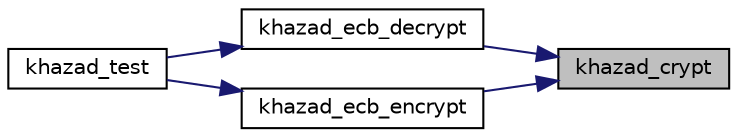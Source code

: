 digraph "khazad_crypt"
{
 // LATEX_PDF_SIZE
  edge [fontname="Helvetica",fontsize="10",labelfontname="Helvetica",labelfontsize="10"];
  node [fontname="Helvetica",fontsize="10",shape=record];
  rankdir="RL";
  Node1 [label="khazad_crypt",height=0.2,width=0.4,color="black", fillcolor="grey75", style="filled", fontcolor="black",tooltip=" "];
  Node1 -> Node2 [dir="back",color="midnightblue",fontsize="10",style="solid",fontname="Helvetica"];
  Node2 [label="khazad_ecb_decrypt",height=0.2,width=0.4,color="black", fillcolor="white", style="filled",URL="$khazad_8c.html#ae1333252a34f625c3b6acfc2805b3b92",tooltip="Decrypts a block of text with Khazad."];
  Node2 -> Node3 [dir="back",color="midnightblue",fontsize="10",style="solid",fontname="Helvetica"];
  Node3 [label="khazad_test",height=0.2,width=0.4,color="black", fillcolor="white", style="filled",URL="$khazad_8c.html#a84954dad5480d2d51bbabec6f639a662",tooltip="Performs a self-test of the Khazad block cipher."];
  Node1 -> Node4 [dir="back",color="midnightblue",fontsize="10",style="solid",fontname="Helvetica"];
  Node4 [label="khazad_ecb_encrypt",height=0.2,width=0.4,color="black", fillcolor="white", style="filled",URL="$khazad_8c.html#a5a1f47614a0573ea67f9dcc1d9a7143c",tooltip="Encrypts a block of text with Khazad."];
  Node4 -> Node3 [dir="back",color="midnightblue",fontsize="10",style="solid",fontname="Helvetica"];
}
